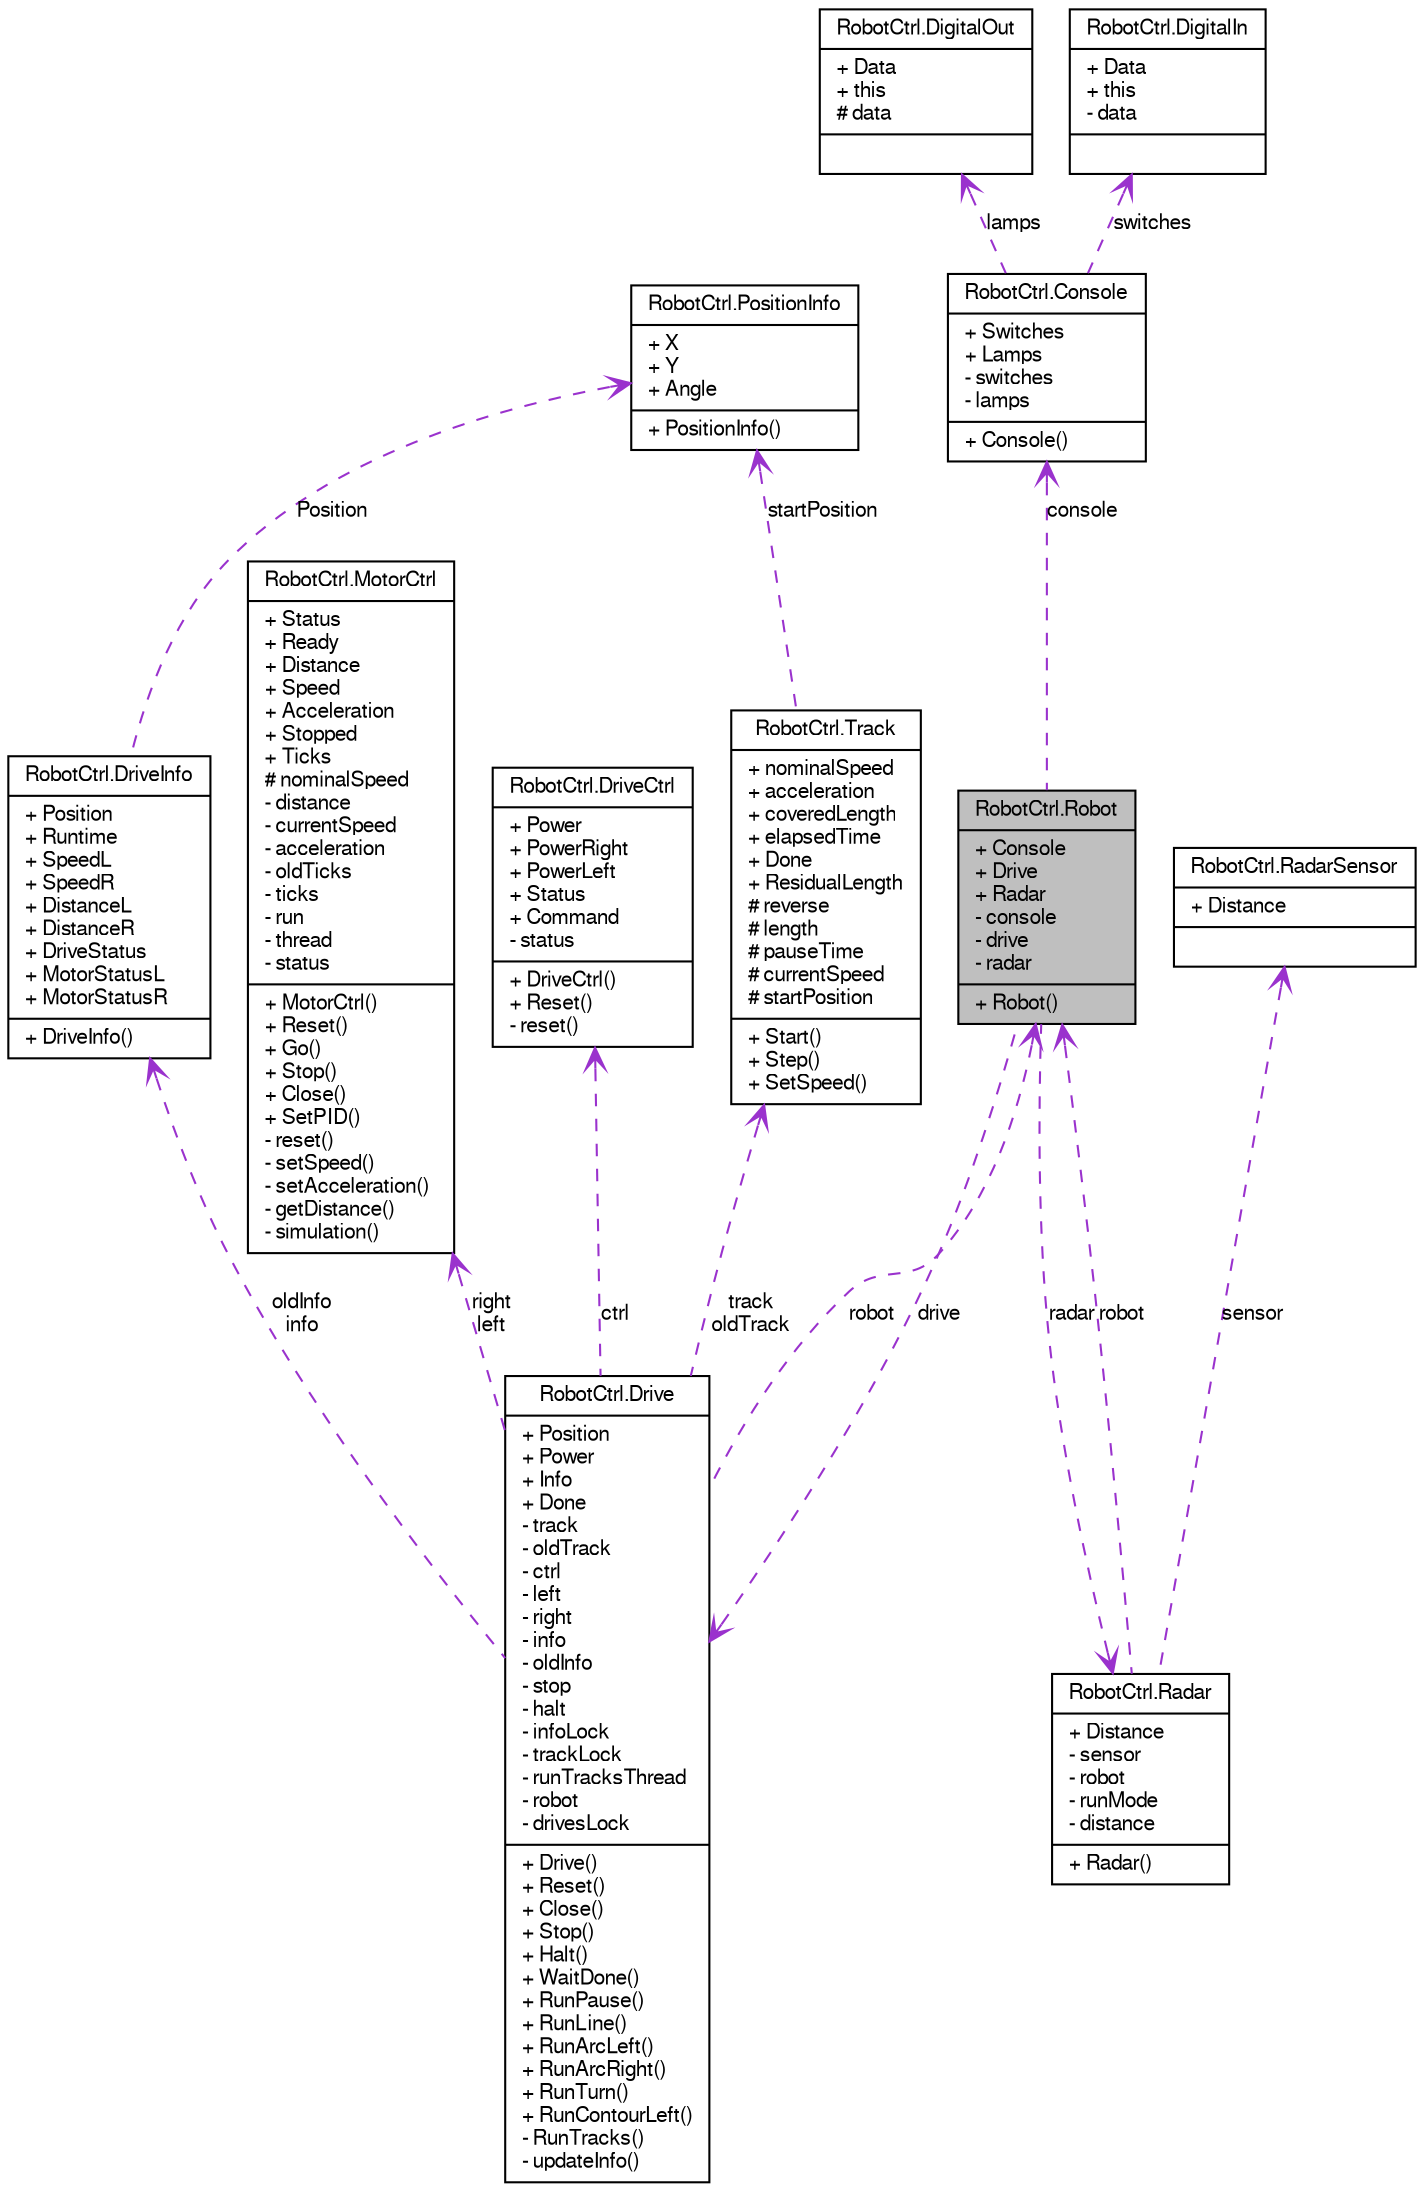 digraph G
{
  edge [fontname="FreeSans",fontsize="10",labelfontname="FreeSans",labelfontsize="10"];
  node [fontname="FreeSans",fontsize="10",shape=record];
  Node1 [label="{RobotCtrl.Robot\n|+ Console\l+ Drive\l+ Radar\l- console\l- drive\l- radar\l|+ Robot()\l}",height=0.2,width=0.4,color="black", fillcolor="grey75", style="filled" fontcolor="black"];
  Node2 -> Node1 [dir=back,color="darkorchid3",fontsize="10",style="dashed",label="radar",arrowtail="open"];
  Node2 [label="{RobotCtrl.Radar\n|+ Distance\l- sensor\l- robot\l- runMode\l- distance\l|+ Radar()\l}",height=0.2,width=0.4,color="black", fillcolor="white", style="filled",URL="$class_robot_ctrl_1_1_radar.html"];
  Node3 -> Node2 [dir=back,color="darkorchid3",fontsize="10",style="dashed",label="sensor",arrowtail="open"];
  Node3 [label="{RobotCtrl.RadarSensor\n|+ Distance\l|}",height=0.2,width=0.4,color="black", fillcolor="white", style="filled",URL="$class_robot_ctrl_1_1_radar_sensor.html"];
  Node1 -> Node2 [dir=back,color="darkorchid3",fontsize="10",style="dashed",label="robot",arrowtail="open"];
  Node4 -> Node1 [dir=back,color="darkorchid3",fontsize="10",style="dashed",label="drive",arrowtail="open"];
  Node4 [label="{RobotCtrl.Drive\n|+ Position\l+ Power\l+ Info\l+ Done\l- track\l- oldTrack\l- ctrl\l- left\l- right\l- info\l- oldInfo\l- stop\l- halt\l- infoLock\l- trackLock\l- runTracksThread\l- robot\l- drivesLock\l|+ Drive()\l+ Reset()\l+ Close()\l+ Stop()\l+ Halt()\l+ WaitDone()\l+ RunPause()\l+ RunLine()\l+ RunArcLeft()\l+ RunArcRight()\l+ RunTurn()\l+ RunContourLeft()\l- RunTracks()\l- updateInfo()\l}",height=0.2,width=0.4,color="black", fillcolor="white", style="filled",URL="$class_robot_ctrl_1_1_drive.html",tooltip="Drive, damit der Roboter herumfahren kann."];
  Node5 -> Node4 [dir=back,color="darkorchid3",fontsize="10",style="dashed",label="ctrl",arrowtail="open"];
  Node5 [label="{RobotCtrl.DriveCtrl\n|+ Power\l+ PowerRight\l+ PowerLeft\l+ Status\l+ Command\l- status\l|+ DriveCtrl()\l+ Reset()\l- reset()\l}",height=0.2,width=0.4,color="black", fillcolor="white", style="filled",URL="$class_robot_ctrl_1_1_drive_ctrl.html"];
  Node6 -> Node4 [dir=back,color="darkorchid3",fontsize="10",style="dashed",label="oldInfo\ninfo",arrowtail="open"];
  Node6 [label="{RobotCtrl.DriveInfo\n|+ Position\l+ Runtime\l+ SpeedL\l+ SpeedR\l+ DistanceL\l+ DistanceR\l+ DriveStatus\l+ MotorStatusL\l+ MotorStatusR\l|+ DriveInfo()\l}",height=0.2,width=0.4,color="black", fillcolor="white", style="filled",URL="$struct_robot_ctrl_1_1_drive_info.html"];
  Node7 -> Node6 [dir=back,color="darkorchid3",fontsize="10",style="dashed",label="Position",arrowtail="open"];
  Node7 [label="{RobotCtrl.PositionInfo\n|+ X\l+ Y\l+ Angle\l|+ PositionInfo()\l}",height=0.2,width=0.4,color="black", fillcolor="white", style="filled",URL="$struct_robot_ctrl_1_1_position_info.html"];
  Node8 -> Node4 [dir=back,color="darkorchid3",fontsize="10",style="dashed",label="track\noldTrack",arrowtail="open"];
  Node8 [label="{RobotCtrl.Track\n|+ nominalSpeed\l+ acceleration\l+ coveredLength\l+ elapsedTime\l+ Done\l+ ResidualLength\l# reverse\l# length\l# pauseTime\l# currentSpeed\l# startPosition\l|+ Start()\l+ Step()\l+ SetSpeed()\l}",height=0.2,width=0.4,color="black", fillcolor="white", style="filled",URL="$class_robot_ctrl_1_1_track.html",tooltip="Klasse Track, dient als Basis f&uuml;r eine Strecke."];
  Node7 -> Node8 [dir=back,color="darkorchid3",fontsize="10",style="dashed",label="startPosition",arrowtail="open"];
  Node9 -> Node4 [dir=back,color="darkorchid3",fontsize="10",style="dashed",label="right\nleft",arrowtail="open"];
  Node9 [label="{RobotCtrl.MotorCtrl\n|+ Status\l+ Ready\l+ Distance\l+ Speed\l+ Acceleration\l+ Stopped\l+ Ticks\l# nominalSpeed\l- distance\l- currentSpeed\l- acceleration\l- oldTicks\l- ticks\l- run\l- thread\l- status\l|+ MotorCtrl()\l+ Reset()\l+ Go()\l+ Stop()\l+ Close()\l+ SetPID()\l- reset()\l- setSpeed()\l- setAcceleration()\l- getDistance()\l- simulation()\l}",height=0.2,width=0.4,color="black", fillcolor="white", style="filled",URL="$class_robot_ctrl_1_1_motor_ctrl.html"];
  Node1 -> Node4 [dir=back,color="darkorchid3",fontsize="10",style="dashed",label="robot",arrowtail="open"];
  Node10 -> Node1 [dir=back,color="darkorchid3",fontsize="10",style="dashed",label="console",arrowtail="open"];
  Node10 [label="{RobotCtrl.Console\n|+ Switches\l+ Lamps\l- switches\l- lamps\l|+ Console()\l}",height=0.2,width=0.4,color="black", fillcolor="white", style="filled",URL="$class_robot_ctrl_1_1_console.html",tooltip="Console f&uuml;r den Roboter."];
  Node11 -> Node10 [dir=back,color="darkorchid3",fontsize="10",style="dashed",label="lamps",arrowtail="open"];
  Node11 [label="{RobotCtrl.DigitalOut\n|+ Data\l+ this\l# data\l|}",height=0.2,width=0.4,color="black", fillcolor="white", style="filled",URL="$class_robot_ctrl_1_1_digital_out.html",tooltip="DigitalOut, damit der Roboter LED&#39;s setzen kann."];
  Node12 -> Node10 [dir=back,color="darkorchid3",fontsize="10",style="dashed",label="switches",arrowtail="open"];
  Node12 [label="{RobotCtrl.DigitalIn\n|+ Data\l+ this\l- data\l|}",height=0.2,width=0.4,color="black", fillcolor="white", style="filled",URL="$class_robot_ctrl_1_1_digital_in.html",tooltip="DigitalIn, damit der Roboter Switches lesen kann."];
}
